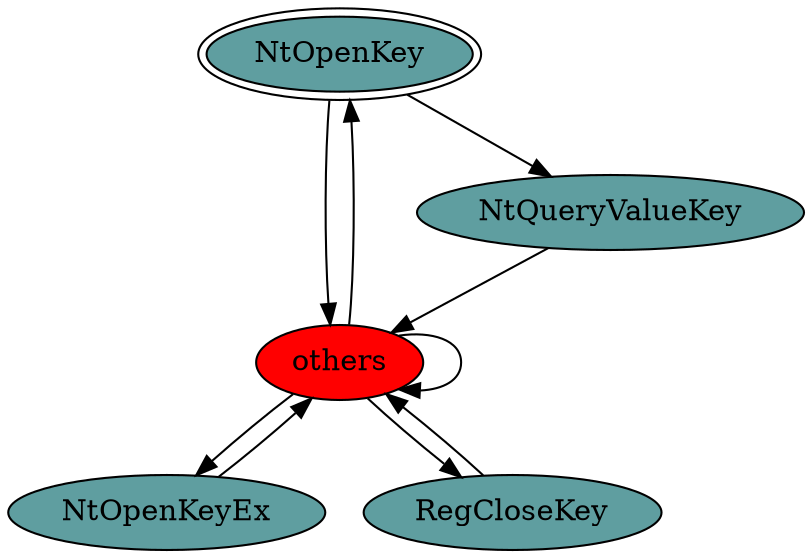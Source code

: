 digraph "./REPORTS/6152/API_PER_CATEGORY/RegOpenKey.exe_2124_Registry_API_per_Category_Transition_Matrix" {
	NtOpenKey [label=NtOpenKey fillcolor=cadetblue peripheries=2 style=filled]
	others [label=others fillcolor=red style=filled]
	NtOpenKey -> others [label=""]
	NtQueryValueKey [label=NtQueryValueKey fillcolor=cadetblue style=filled]
	NtOpenKey -> NtQueryValueKey [label=""]
	others -> NtOpenKey [label=""]
	others -> others [label=""]
	NtOpenKeyEx [label=NtOpenKeyEx fillcolor=cadetblue style=filled]
	others -> NtOpenKeyEx [label=""]
	RegCloseKey [label=RegCloseKey fillcolor=cadetblue style=filled]
	others -> RegCloseKey [label=""]
	NtOpenKeyEx -> others [label=""]
	RegCloseKey -> others [label=""]
	NtQueryValueKey -> others [label=""]
}
